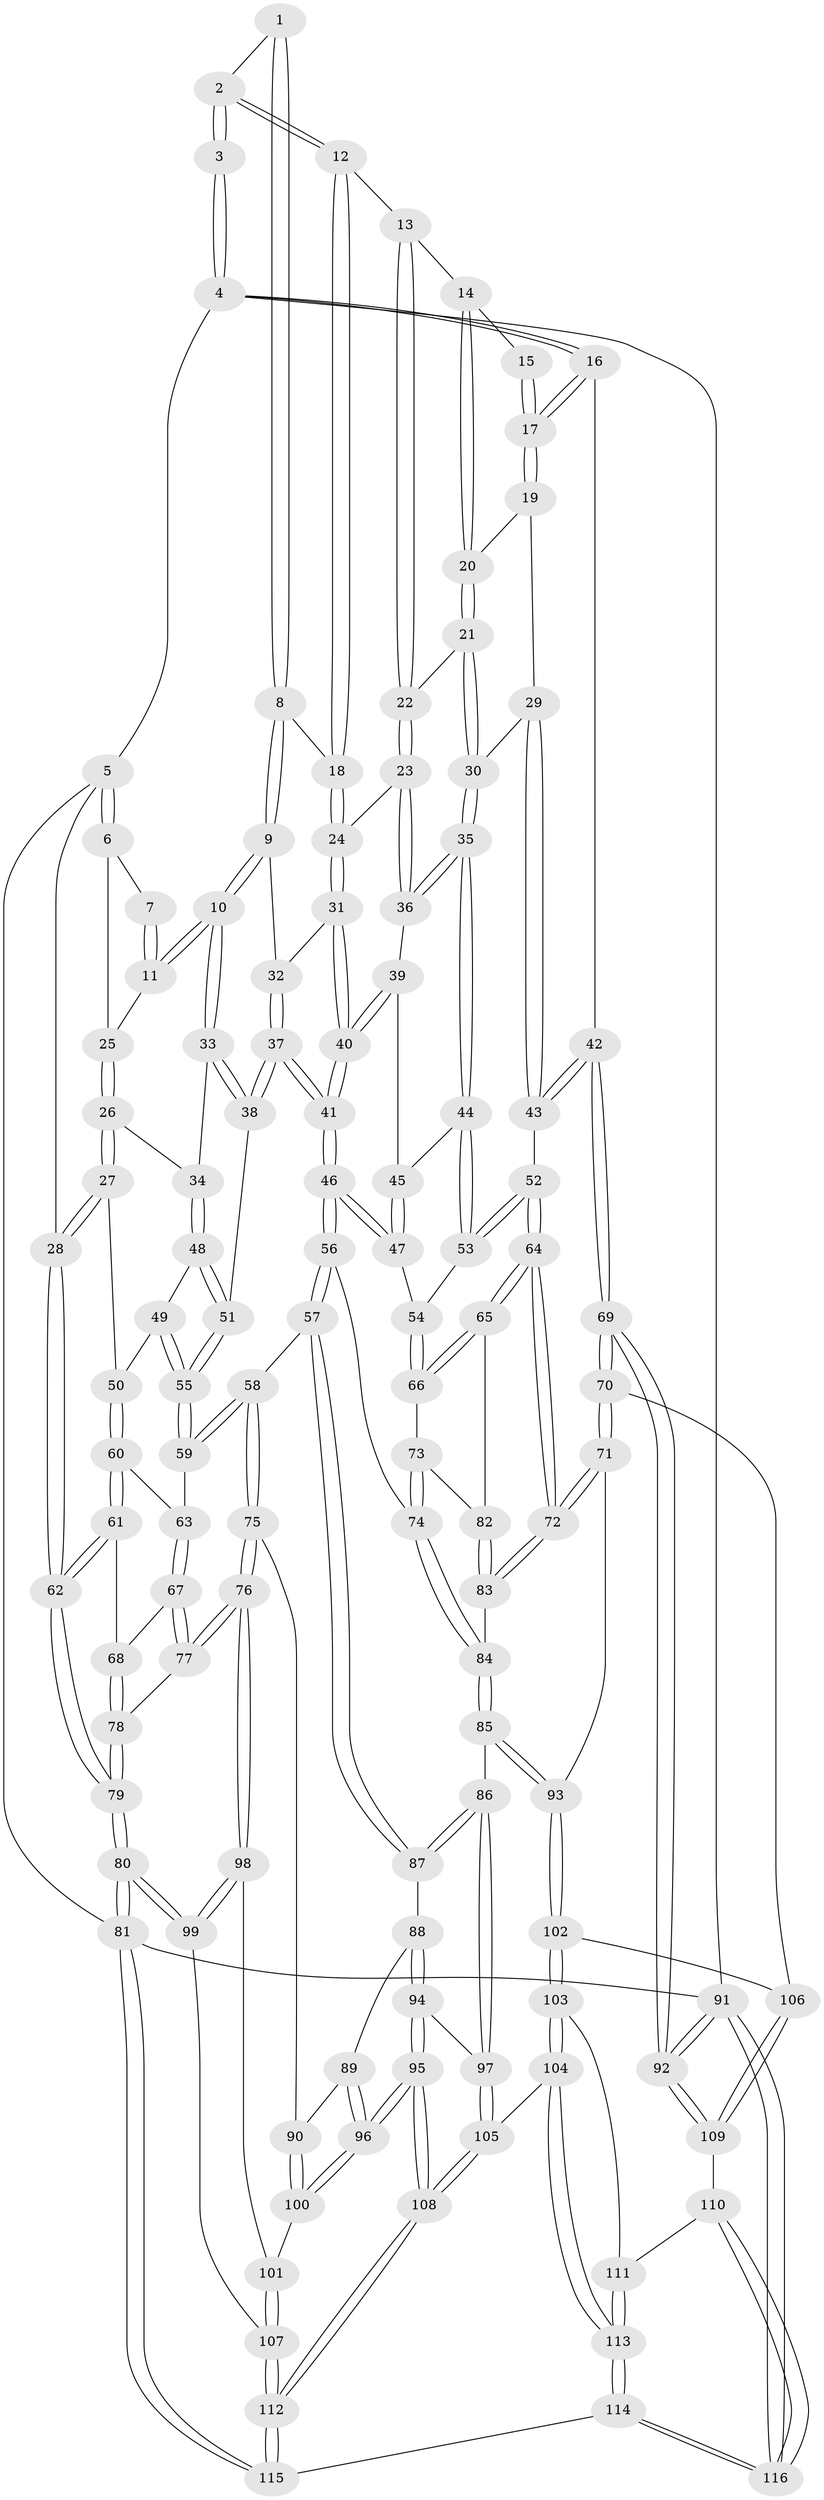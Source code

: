 // coarse degree distribution, {6: 0.12345679012345678, 5: 0.3950617283950617, 4: 0.38271604938271603, 2: 0.04938271604938271, 3: 0.024691358024691357, 7: 0.024691358024691357}
// Generated by graph-tools (version 1.1) at 2025/21/03/04/25 18:21:37]
// undirected, 116 vertices, 287 edges
graph export_dot {
graph [start="1"]
  node [color=gray90,style=filled];
  1 [pos="+0.5912866722747462+0"];
  2 [pos="+0.6372141313806262+0"];
  3 [pos="+0.9157905247148045+0"];
  4 [pos="+1+0"];
  5 [pos="+0+0"];
  6 [pos="+0+0"];
  7 [pos="+0.3108469463234919+0"];
  8 [pos="+0.43803758445509766+0.08736103305199781"];
  9 [pos="+0.3831923753875429+0.12783302788557976"];
  10 [pos="+0.33103404030174916+0.129753946139548"];
  11 [pos="+0.32506165026718586+0.10161755119053316"];
  12 [pos="+0.6611645066873404+0"];
  13 [pos="+0.6924534935199509+0.008280302837676952"];
  14 [pos="+0.8979022508486328+0.05865534757390853"];
  15 [pos="+0.9134139035623166+0"];
  16 [pos="+1+0.14770575807803185"];
  17 [pos="+1+0.12618169655405478"];
  18 [pos="+0.5929666713563728+0.115848422725016"];
  19 [pos="+0.9510314095362881+0.13289913634428147"];
  20 [pos="+0.8976102314918699+0.07584683278266502"];
  21 [pos="+0.7903128832309313+0.1403471991013666"];
  22 [pos="+0.760853786679732+0.11485149363615997"];
  23 [pos="+0.6631958123358939+0.19565561991696168"];
  24 [pos="+0.5893765326795306+0.16015513696582884"];
  25 [pos="+0.16957517030452832+0.011064707850568307"];
  26 [pos="+0.21031065610509309+0.1638598212822981"];
  27 [pos="+0.10846918553173993+0.20122897734827547"];
  28 [pos="+0+0"];
  29 [pos="+0.9173812117991682+0.19695197829562852"];
  30 [pos="+0.8040771809107795+0.20573520830530614"];
  31 [pos="+0.5862883737172809+0.1641446046485586"];
  32 [pos="+0.4512164624309091+0.17871591281824833"];
  33 [pos="+0.3265041171176386+0.13510701433228164"];
  34 [pos="+0.30114259892188566+0.15590984172153888"];
  35 [pos="+0.7776563978461213+0.27537307244424764"];
  36 [pos="+0.6776855306749204+0.21474752050215867"];
  37 [pos="+0.4945961548450499+0.34023392184844903"];
  38 [pos="+0.4543684845859589+0.33700664978864425"];
  39 [pos="+0.6526970431395962+0.2519141814303381"];
  40 [pos="+0.5705471497091098+0.23815754961241106"];
  41 [pos="+0.5304097308097+0.35706626878500664"];
  42 [pos="+1+0.3885467113651085"];
  43 [pos="+1+0.38176004549414017"];
  44 [pos="+0.7788484215792987+0.29806246382282453"];
  45 [pos="+0.6519778063908556+0.2578107612372094"];
  46 [pos="+0.5812749063556555+0.4248667455417002"];
  47 [pos="+0.6165395589125644+0.4104187822965006"];
  48 [pos="+0.3027772231965598+0.229904731108673"];
  49 [pos="+0.23491563658931505+0.3456207399095782"];
  50 [pos="+0.12500069306118655+0.34209953965733"];
  51 [pos="+0.3836797859063087+0.3482928662724235"];
  52 [pos="+0.9624067472552673+0.39450466902691383"];
  53 [pos="+0.782079394987405+0.34625290911749723"];
  54 [pos="+0.7463282287195798+0.3720429283972827"];
  55 [pos="+0.31518676654625877+0.4052478129783572"];
  56 [pos="+0.571868197331125+0.46644744724483417"];
  57 [pos="+0.5537256119468977+0.4851128481325577"];
  58 [pos="+0.32955093624702714+0.5070657828609152"];
  59 [pos="+0.31263039111611135+0.4746280107520351"];
  60 [pos="+0.1003532235899603+0.38298817645853017"];
  61 [pos="+0.07044302338666093+0.4152731001027922"];
  62 [pos="+0+0.4350284793047149"];
  63 [pos="+0.2585533907104734+0.4745480174328686"];
  64 [pos="+0.8664795459474561+0.5747896661158569"];
  65 [pos="+0.825331540831583+0.5557570195420145"];
  66 [pos="+0.791599760189917+0.5322471477710449"];
  67 [pos="+0.15076894499996385+0.5258036915826879"];
  68 [pos="+0.1078766855700302+0.4999666351961822"];
  69 [pos="+1+0.7245965158023295"];
  70 [pos="+0.9410559475730625+0.7223361826761482"];
  71 [pos="+0.9073579138507415+0.7025412039211961"];
  72 [pos="+0.8865424626251924+0.6663941031762858"];
  73 [pos="+0.705688242545124+0.5523742437681877"];
  74 [pos="+0.6530489191357621+0.5470780476856035"];
  75 [pos="+0.30175877175558535+0.6346547616515991"];
  76 [pos="+0.24224137548245323+0.6513623579279446"];
  77 [pos="+0.23208029222544815+0.6460841306969426"];
  78 [pos="+0.03238678334779364+0.6553063414245789"];
  79 [pos="+0+0.8410771918207294"];
  80 [pos="+0+0.8631509406304357"];
  81 [pos="+0+1"];
  82 [pos="+0.7476864900034973+0.5985716492372275"];
  83 [pos="+0.7498729345828604+0.6403623232599202"];
  84 [pos="+0.6808467829456806+0.6619300724226169"];
  85 [pos="+0.6647653313392399+0.7069164033695258"];
  86 [pos="+0.6030835421037186+0.7307040998669799"];
  87 [pos="+0.5506653734735363+0.49427801784224074"];
  88 [pos="+0.45872621591692225+0.6529822941097374"];
  89 [pos="+0.4153167541040309+0.653490012046758"];
  90 [pos="+0.30480941285825736+0.6365669173858447"];
  91 [pos="+1+1"];
  92 [pos="+1+1"];
  93 [pos="+0.7530114420950598+0.7655709652429366"];
  94 [pos="+0.5445596581920304+0.7742625009103118"];
  95 [pos="+0.3997515402944178+0.8713900150186422"];
  96 [pos="+0.39298773472648085+0.8646094071270068"];
  97 [pos="+0.54889083723542+0.774655401724619"];
  98 [pos="+0.19381477362372063+0.783507690280255"];
  99 [pos="+0.005921404190879928+0.8519768473018857"];
  100 [pos="+0.3733232828132247+0.8488039425957871"];
  101 [pos="+0.23726168902457265+0.8217603292611783"];
  102 [pos="+0.7381313473020444+0.8370950348822336"];
  103 [pos="+0.7053062742261517+0.8835342609271246"];
  104 [pos="+0.6615020082362743+0.9061485475160094"];
  105 [pos="+0.618070524037473+0.871009168067144"];
  106 [pos="+0.881181682740405+0.8736343982054959"];
  107 [pos="+0.22105112309030062+0.9623144138695612"];
  108 [pos="+0.3933030874126172+1"];
  109 [pos="+0.8799895048336628+0.9212237479602424"];
  110 [pos="+0.8694125492010004+0.9354595787518002"];
  111 [pos="+0.8042724029104444+0.9332205395339465"];
  112 [pos="+0.3688511462637827+1"];
  113 [pos="+0.6449609824501666+1"];
  114 [pos="+0.6356200201032677+1"];
  115 [pos="+0.371242587475268+1"];
  116 [pos="+0.8527401986574838+1"];
  1 -- 2;
  1 -- 8;
  1 -- 8;
  2 -- 3;
  2 -- 3;
  2 -- 12;
  2 -- 12;
  3 -- 4;
  3 -- 4;
  4 -- 5;
  4 -- 16;
  4 -- 16;
  4 -- 91;
  5 -- 6;
  5 -- 6;
  5 -- 28;
  5 -- 81;
  6 -- 7;
  6 -- 25;
  7 -- 11;
  7 -- 11;
  8 -- 9;
  8 -- 9;
  8 -- 18;
  9 -- 10;
  9 -- 10;
  9 -- 32;
  10 -- 11;
  10 -- 11;
  10 -- 33;
  10 -- 33;
  11 -- 25;
  12 -- 13;
  12 -- 18;
  12 -- 18;
  13 -- 14;
  13 -- 22;
  13 -- 22;
  14 -- 15;
  14 -- 20;
  14 -- 20;
  15 -- 17;
  15 -- 17;
  16 -- 17;
  16 -- 17;
  16 -- 42;
  17 -- 19;
  17 -- 19;
  18 -- 24;
  18 -- 24;
  19 -- 20;
  19 -- 29;
  20 -- 21;
  20 -- 21;
  21 -- 22;
  21 -- 30;
  21 -- 30;
  22 -- 23;
  22 -- 23;
  23 -- 24;
  23 -- 36;
  23 -- 36;
  24 -- 31;
  24 -- 31;
  25 -- 26;
  25 -- 26;
  26 -- 27;
  26 -- 27;
  26 -- 34;
  27 -- 28;
  27 -- 28;
  27 -- 50;
  28 -- 62;
  28 -- 62;
  29 -- 30;
  29 -- 43;
  29 -- 43;
  30 -- 35;
  30 -- 35;
  31 -- 32;
  31 -- 40;
  31 -- 40;
  32 -- 37;
  32 -- 37;
  33 -- 34;
  33 -- 38;
  33 -- 38;
  34 -- 48;
  34 -- 48;
  35 -- 36;
  35 -- 36;
  35 -- 44;
  35 -- 44;
  36 -- 39;
  37 -- 38;
  37 -- 38;
  37 -- 41;
  37 -- 41;
  38 -- 51;
  39 -- 40;
  39 -- 40;
  39 -- 45;
  40 -- 41;
  40 -- 41;
  41 -- 46;
  41 -- 46;
  42 -- 43;
  42 -- 43;
  42 -- 69;
  42 -- 69;
  43 -- 52;
  44 -- 45;
  44 -- 53;
  44 -- 53;
  45 -- 47;
  45 -- 47;
  46 -- 47;
  46 -- 47;
  46 -- 56;
  46 -- 56;
  47 -- 54;
  48 -- 49;
  48 -- 51;
  48 -- 51;
  49 -- 50;
  49 -- 55;
  49 -- 55;
  50 -- 60;
  50 -- 60;
  51 -- 55;
  51 -- 55;
  52 -- 53;
  52 -- 53;
  52 -- 64;
  52 -- 64;
  53 -- 54;
  54 -- 66;
  54 -- 66;
  55 -- 59;
  55 -- 59;
  56 -- 57;
  56 -- 57;
  56 -- 74;
  57 -- 58;
  57 -- 87;
  57 -- 87;
  58 -- 59;
  58 -- 59;
  58 -- 75;
  58 -- 75;
  59 -- 63;
  60 -- 61;
  60 -- 61;
  60 -- 63;
  61 -- 62;
  61 -- 62;
  61 -- 68;
  62 -- 79;
  62 -- 79;
  63 -- 67;
  63 -- 67;
  64 -- 65;
  64 -- 65;
  64 -- 72;
  64 -- 72;
  65 -- 66;
  65 -- 66;
  65 -- 82;
  66 -- 73;
  67 -- 68;
  67 -- 77;
  67 -- 77;
  68 -- 78;
  68 -- 78;
  69 -- 70;
  69 -- 70;
  69 -- 92;
  69 -- 92;
  70 -- 71;
  70 -- 71;
  70 -- 106;
  71 -- 72;
  71 -- 72;
  71 -- 93;
  72 -- 83;
  72 -- 83;
  73 -- 74;
  73 -- 74;
  73 -- 82;
  74 -- 84;
  74 -- 84;
  75 -- 76;
  75 -- 76;
  75 -- 90;
  76 -- 77;
  76 -- 77;
  76 -- 98;
  76 -- 98;
  77 -- 78;
  78 -- 79;
  78 -- 79;
  79 -- 80;
  79 -- 80;
  80 -- 81;
  80 -- 81;
  80 -- 99;
  80 -- 99;
  81 -- 115;
  81 -- 115;
  81 -- 91;
  82 -- 83;
  82 -- 83;
  83 -- 84;
  84 -- 85;
  84 -- 85;
  85 -- 86;
  85 -- 93;
  85 -- 93;
  86 -- 87;
  86 -- 87;
  86 -- 97;
  86 -- 97;
  87 -- 88;
  88 -- 89;
  88 -- 94;
  88 -- 94;
  89 -- 90;
  89 -- 96;
  89 -- 96;
  90 -- 100;
  90 -- 100;
  91 -- 92;
  91 -- 92;
  91 -- 116;
  91 -- 116;
  92 -- 109;
  92 -- 109;
  93 -- 102;
  93 -- 102;
  94 -- 95;
  94 -- 95;
  94 -- 97;
  95 -- 96;
  95 -- 96;
  95 -- 108;
  95 -- 108;
  96 -- 100;
  96 -- 100;
  97 -- 105;
  97 -- 105;
  98 -- 99;
  98 -- 99;
  98 -- 101;
  99 -- 107;
  100 -- 101;
  101 -- 107;
  101 -- 107;
  102 -- 103;
  102 -- 103;
  102 -- 106;
  103 -- 104;
  103 -- 104;
  103 -- 111;
  104 -- 105;
  104 -- 113;
  104 -- 113;
  105 -- 108;
  105 -- 108;
  106 -- 109;
  106 -- 109;
  107 -- 112;
  107 -- 112;
  108 -- 112;
  108 -- 112;
  109 -- 110;
  110 -- 111;
  110 -- 116;
  110 -- 116;
  111 -- 113;
  111 -- 113;
  112 -- 115;
  112 -- 115;
  113 -- 114;
  113 -- 114;
  114 -- 115;
  114 -- 116;
  114 -- 116;
}

